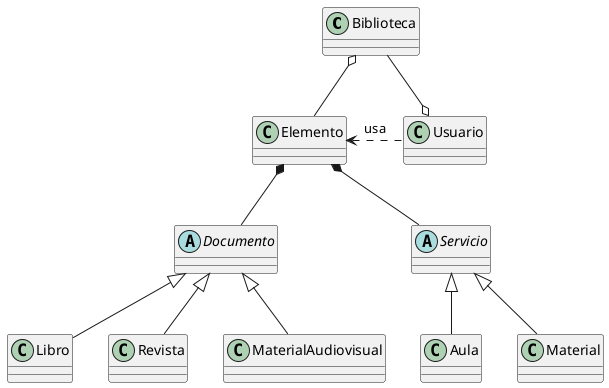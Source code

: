 @startuml

Biblioteca o-- Elemento
Biblioteca --o Usuario
Elemento <.right. Usuario : usa
Elemento *-- Documento
Elemento *-- Servicio
Servicio <|-- Aula
Servicio <|-- Material
Documento <|-- Libro
Documento <|-- Revista
Documento <|-- MaterialAudiovisual

class Material {
    }
    
class Elemento {
    }
    
abstract class Documento {
    }
    
class Usuario {
    }
    
class Libro {
    }
    
class Aula {
    }
    
abstract class Servicio {
    }
    
class Revista {
    }
    
class MaterialAudiovisual {
    }
    
class Biblioteca {

    }

@enduml
